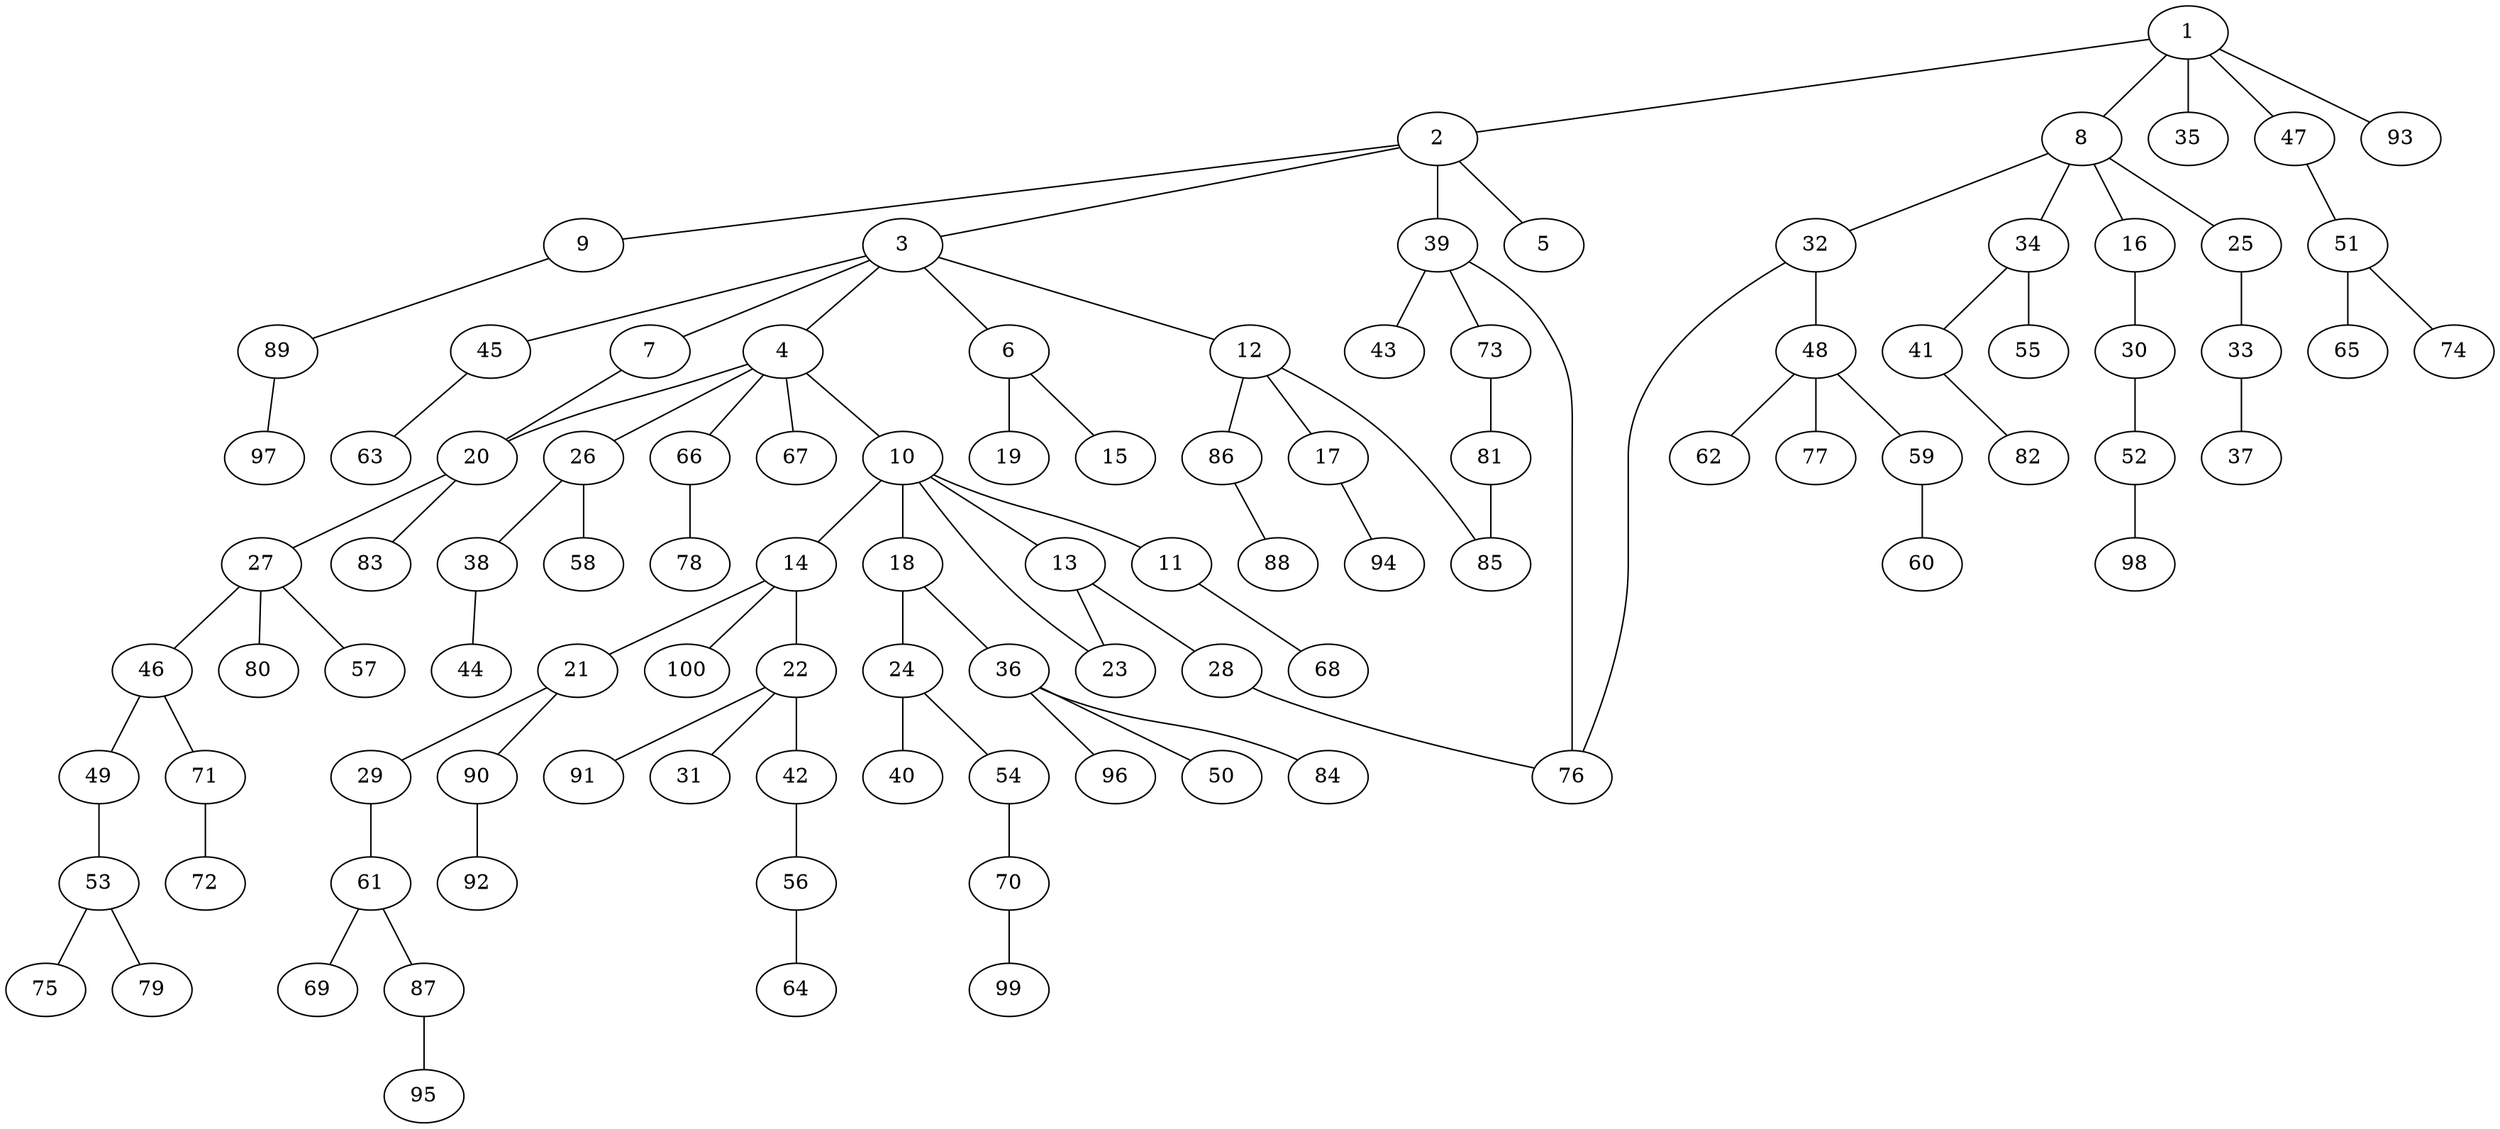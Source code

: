 graph graphname {1--2
1--8
1--35
1--47
1--93
2--3
2--5
2--9
2--39
3--4
3--6
3--7
3--12
3--45
4--10
4--20
4--26
4--66
4--67
6--15
6--19
7--20
8--16
8--25
8--32
8--34
9--89
10--11
10--13
10--14
10--18
10--23
11--68
12--17
12--85
12--86
13--23
13--28
14--21
14--22
14--100
16--30
17--94
18--24
18--36
20--27
20--83
21--29
21--90
22--31
22--42
22--91
24--40
24--54
25--33
26--38
26--58
27--46
27--57
27--80
28--76
29--61
30--52
32--48
32--76
33--37
34--41
34--55
36--50
36--84
36--96
38--44
39--43
39--73
39--76
41--82
42--56
45--63
46--49
46--71
47--51
48--59
48--62
48--77
49--53
51--65
51--74
52--98
53--75
53--79
54--70
56--64
59--60
61--69
61--87
66--78
70--99
71--72
73--81
81--85
86--88
87--95
89--97
90--92
}